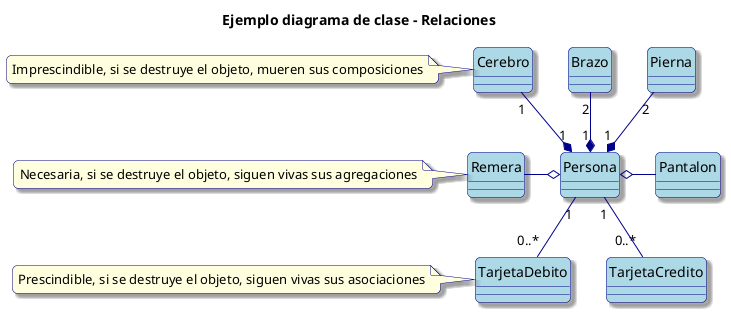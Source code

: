 @startuml
hide circle
skinparam classAttributeIconSize 0
skinparam backgroundColor White
skinparam RoundCorner 10
skinparam Shadowing true

skinparam class {
    ArrowColor DarkBlue
    BackgroundColor LightBlue
    BorderColor DarkBlue
}

skinparam note {
    BackgroundColor LightYellow
    BorderColor DarkBlue
}

title Ejemplo diagrama de clase - Relaciones

'Imprescindible, si se destruye el objeto, mueren sus composiciones
Persona "1" *--u "2" Pierna
Persona "1" *--u "2" Brazo
Persona "1" *--u "1" Cerebro
note left
    Imprescindible, si se destruye el objeto, mueren sus composiciones
end note

'Necesaria, si se destruye el objeto, siguen vivas sus agregaciones
Persona o--l "Remera"
note left
    Necesaria, si se destruye el objeto, siguen vivas sus agregaciones
end note
Persona o--r "Pantalon"

'Prescindible, si se destruye el objeto, siguen vivas sus asociaciones
Persona "1" -- "0..*" TarjetaCredito
Persona "1" -- "0..*" TarjetaDebito
note left
    Prescindible, si se destruye el objeto, siguen vivas sus asociaciones
end note
@enduml